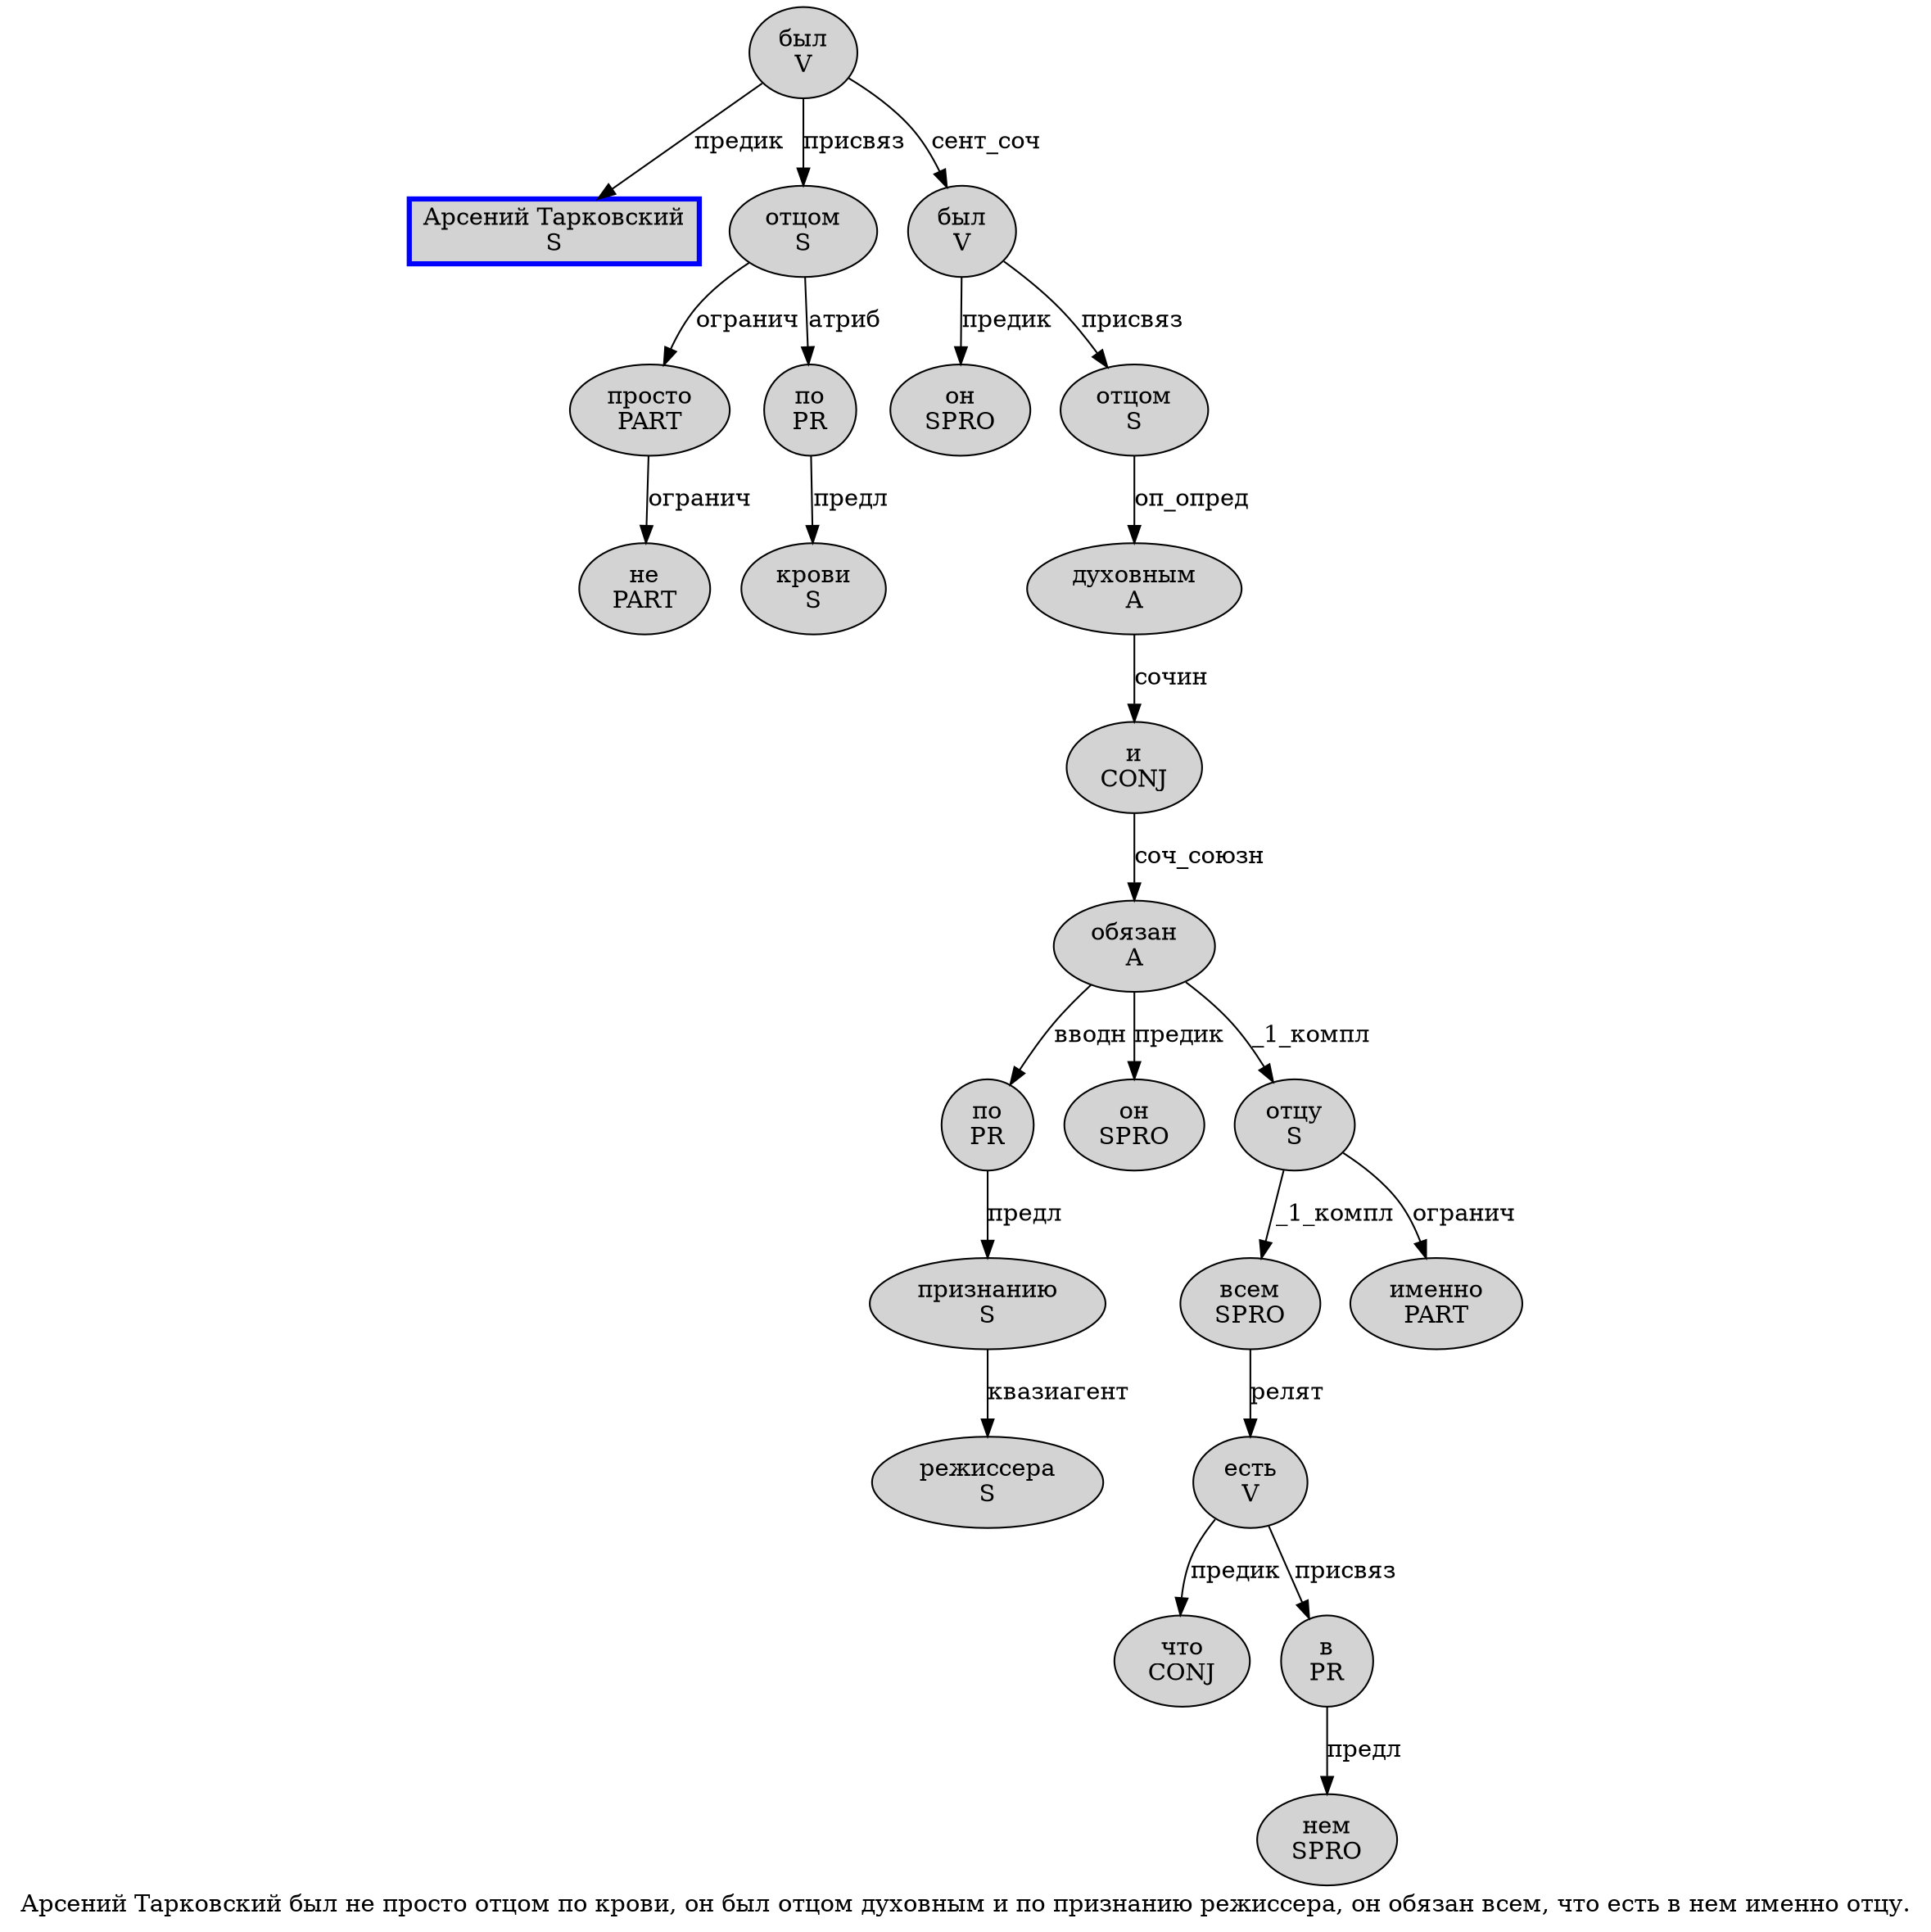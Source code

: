 digraph SENTENCE_2127 {
	graph [label="Арсений Тарковский был не просто отцом по крови, он был отцом духовным и по признанию режиссера, он обязан всем, что есть в нем именно отцу."]
	node [style=filled]
		0 [label="Арсений Тарковский
S" color=blue fillcolor=lightgray penwidth=3 shape=box]
		1 [label="был
V" color="" fillcolor=lightgray penwidth=1 shape=ellipse]
		2 [label="не
PART" color="" fillcolor=lightgray penwidth=1 shape=ellipse]
		3 [label="просто
PART" color="" fillcolor=lightgray penwidth=1 shape=ellipse]
		4 [label="отцом
S" color="" fillcolor=lightgray penwidth=1 shape=ellipse]
		5 [label="по
PR" color="" fillcolor=lightgray penwidth=1 shape=ellipse]
		6 [label="крови
S" color="" fillcolor=lightgray penwidth=1 shape=ellipse]
		8 [label="он
SPRO" color="" fillcolor=lightgray penwidth=1 shape=ellipse]
		9 [label="был
V" color="" fillcolor=lightgray penwidth=1 shape=ellipse]
		10 [label="отцом
S" color="" fillcolor=lightgray penwidth=1 shape=ellipse]
		11 [label="духовным
A" color="" fillcolor=lightgray penwidth=1 shape=ellipse]
		12 [label="и
CONJ" color="" fillcolor=lightgray penwidth=1 shape=ellipse]
		13 [label="по
PR" color="" fillcolor=lightgray penwidth=1 shape=ellipse]
		14 [label="признанию
S" color="" fillcolor=lightgray penwidth=1 shape=ellipse]
		15 [label="режиссера
S" color="" fillcolor=lightgray penwidth=1 shape=ellipse]
		17 [label="он
SPRO" color="" fillcolor=lightgray penwidth=1 shape=ellipse]
		18 [label="обязан
A" color="" fillcolor=lightgray penwidth=1 shape=ellipse]
		19 [label="всем
SPRO" color="" fillcolor=lightgray penwidth=1 shape=ellipse]
		21 [label="что
CONJ" color="" fillcolor=lightgray penwidth=1 shape=ellipse]
		22 [label="есть
V" color="" fillcolor=lightgray penwidth=1 shape=ellipse]
		23 [label="в
PR" color="" fillcolor=lightgray penwidth=1 shape=ellipse]
		24 [label="нем
SPRO" color="" fillcolor=lightgray penwidth=1 shape=ellipse]
		25 [label="именно
PART" color="" fillcolor=lightgray penwidth=1 shape=ellipse]
		26 [label="отцу
S" color="" fillcolor=lightgray penwidth=1 shape=ellipse]
			12 -> 18 [label="соч_союзн"]
			26 -> 19 [label="_1_компл"]
			26 -> 25 [label="огранич"]
			19 -> 22 [label="релят"]
			1 -> 0 [label="предик"]
			1 -> 4 [label="присвяз"]
			1 -> 9 [label="сент_соч"]
			3 -> 2 [label="огранич"]
			22 -> 21 [label="предик"]
			22 -> 23 [label="присвяз"]
			9 -> 8 [label="предик"]
			9 -> 10 [label="присвяз"]
			4 -> 3 [label="огранич"]
			4 -> 5 [label="атриб"]
			5 -> 6 [label="предл"]
			13 -> 14 [label="предл"]
			18 -> 13 [label="вводн"]
			18 -> 17 [label="предик"]
			18 -> 26 [label="_1_компл"]
			10 -> 11 [label="оп_опред"]
			14 -> 15 [label="квазиагент"]
			23 -> 24 [label="предл"]
			11 -> 12 [label="сочин"]
}